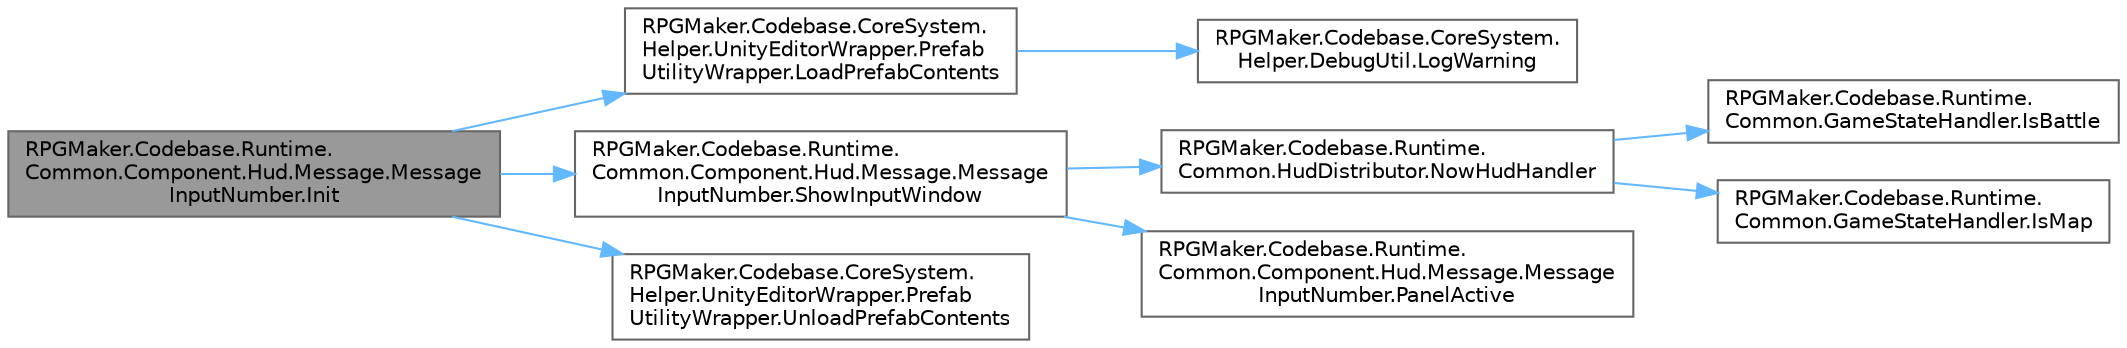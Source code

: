 digraph "RPGMaker.Codebase.Runtime.Common.Component.Hud.Message.MessageInputNumber.Init"
{
 // LATEX_PDF_SIZE
  bgcolor="transparent";
  edge [fontname=Helvetica,fontsize=10,labelfontname=Helvetica,labelfontsize=10];
  node [fontname=Helvetica,fontsize=10,shape=box,height=0.2,width=0.4];
  rankdir="LR";
  Node1 [id="Node000001",label="RPGMaker.Codebase.Runtime.\lCommon.Component.Hud.Message.Message\lInputNumber.Init",height=0.2,width=0.4,color="gray40", fillcolor="grey60", style="filled", fontcolor="black",tooltip="初期化"];
  Node1 -> Node2 [id="edge1_Node000001_Node000002",color="steelblue1",style="solid",tooltip=" "];
  Node2 [id="Node000002",label="RPGMaker.Codebase.CoreSystem.\lHelper.UnityEditorWrapper.Prefab\lUtilityWrapper.LoadPrefabContents",height=0.2,width=0.4,color="grey40", fillcolor="white", style="filled",URL="$dd/d78/class_r_p_g_maker_1_1_codebase_1_1_core_system_1_1_helper_1_1_unity_editor_wrapper_1_1_prefab_utility_wrapper.html#a0e5484709cd9d49495f730fdd7cc3e84",tooltip=" "];
  Node2 -> Node3 [id="edge2_Node000002_Node000003",color="steelblue1",style="solid",tooltip=" "];
  Node3 [id="Node000003",label="RPGMaker.Codebase.CoreSystem.\lHelper.DebugUtil.LogWarning",height=0.2,width=0.4,color="grey40", fillcolor="white", style="filled",URL="$d0/dba/class_r_p_g_maker_1_1_codebase_1_1_core_system_1_1_helper_1_1_debug_util.html#a6f68e12e2f77835f0734dde740a47814",tooltip="オブジェクトを文字列化して警告メッセージをUnityコンソールに表示する。"];
  Node1 -> Node4 [id="edge3_Node000001_Node000004",color="steelblue1",style="solid",tooltip=" "];
  Node4 [id="Node000004",label="RPGMaker.Codebase.Runtime.\lCommon.Component.Hud.Message.Message\lInputNumber.ShowInputWindow",height=0.2,width=0.4,color="grey40", fillcolor="white", style="filled",URL="$d2/df0/class_r_p_g_maker_1_1_codebase_1_1_runtime_1_1_common_1_1_component_1_1_hud_1_1_message_1_1_message_input_number.html#a053cb290a4959846d83eeb5a566c6905",tooltip=" "];
  Node4 -> Node5 [id="edge4_Node000004_Node000005",color="steelblue1",style="solid",tooltip=" "];
  Node5 [id="Node000005",label="RPGMaker.Codebase.Runtime.\lCommon.HudDistributor.NowHudHandler",height=0.2,width=0.4,color="grey40", fillcolor="white", style="filled",URL="$de/df1/class_r_p_g_maker_1_1_codebase_1_1_runtime_1_1_common_1_1_hud_distributor.html#a9d7e7a73b205c8bbd12640dd907d18c4",tooltip="現在のHudHandlerを返却"];
  Node5 -> Node6 [id="edge5_Node000005_Node000006",color="steelblue1",style="solid",tooltip=" "];
  Node6 [id="Node000006",label="RPGMaker.Codebase.Runtime.\lCommon.GameStateHandler.IsBattle",height=0.2,width=0.4,color="grey40", fillcolor="white", style="filled",URL="$de/d2c/class_r_p_g_maker_1_1_codebase_1_1_runtime_1_1_common_1_1_game_state_handler.html#ad21ee0055358ca67238c33be028d2d7b",tooltip="現在の状態がBATTLEまたは、BATTLE_EVENTかどうかを返却する"];
  Node5 -> Node7 [id="edge6_Node000005_Node000007",color="steelblue1",style="solid",tooltip=" "];
  Node7 [id="Node000007",label="RPGMaker.Codebase.Runtime.\lCommon.GameStateHandler.IsMap",height=0.2,width=0.4,color="grey40", fillcolor="white", style="filled",URL="$de/d2c/class_r_p_g_maker_1_1_codebase_1_1_runtime_1_1_common_1_1_game_state_handler.html#a7c991ccb2c203b5ffc816c6c82f8768d",tooltip="現在の状態がMAP、MENU、EVENTかどうかを返却する"];
  Node4 -> Node8 [id="edge7_Node000004_Node000008",color="steelblue1",style="solid",tooltip=" "];
  Node8 [id="Node000008",label="RPGMaker.Codebase.Runtime.\lCommon.Component.Hud.Message.Message\lInputNumber.PanelActive",height=0.2,width=0.4,color="grey40", fillcolor="white", style="filled",URL="$d2/df0/class_r_p_g_maker_1_1_codebase_1_1_runtime_1_1_common_1_1_component_1_1_hud_1_1_message_1_1_message_input_number.html#a7c55533c234f705e1e9b9ce7a12196cb",tooltip=" "];
  Node1 -> Node9 [id="edge8_Node000001_Node000009",color="steelblue1",style="solid",tooltip=" "];
  Node9 [id="Node000009",label="RPGMaker.Codebase.CoreSystem.\lHelper.UnityEditorWrapper.Prefab\lUtilityWrapper.UnloadPrefabContents",height=0.2,width=0.4,color="grey40", fillcolor="white", style="filled",URL="$dd/d78/class_r_p_g_maker_1_1_codebase_1_1_core_system_1_1_helper_1_1_unity_editor_wrapper_1_1_prefab_utility_wrapper.html#a53bbabb88d5752c05d2c87b8c5228dec",tooltip=" "];
}
